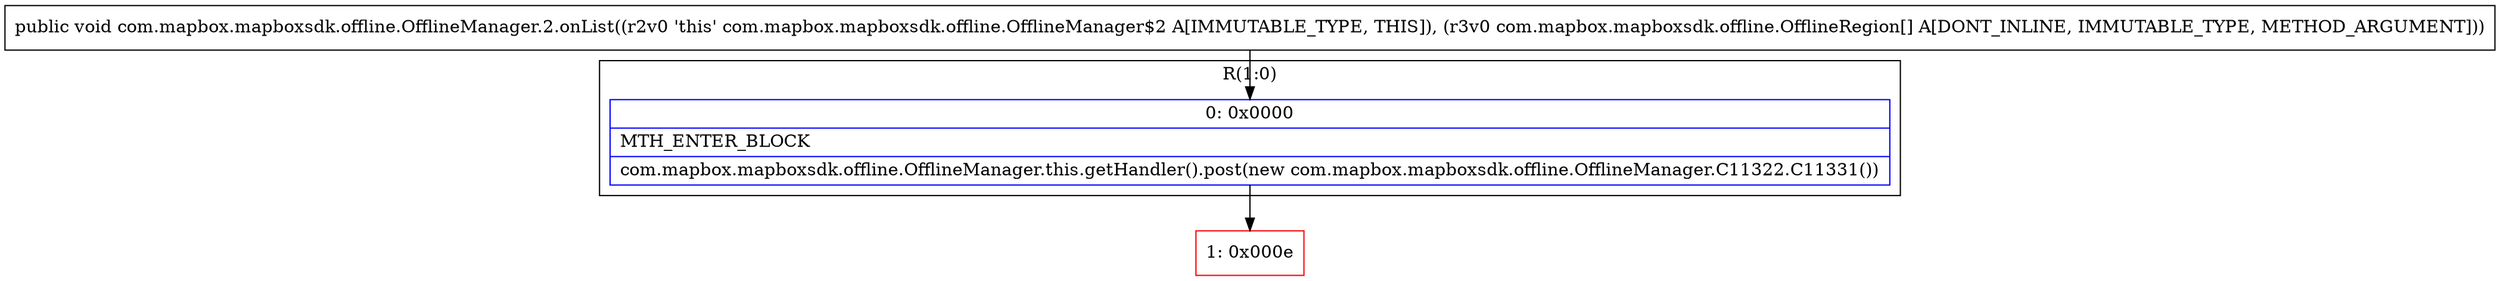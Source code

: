 digraph "CFG forcom.mapbox.mapboxsdk.offline.OfflineManager.2.onList([Lcom\/mapbox\/mapboxsdk\/offline\/OfflineRegion;)V" {
subgraph cluster_Region_1162952584 {
label = "R(1:0)";
node [shape=record,color=blue];
Node_0 [shape=record,label="{0\:\ 0x0000|MTH_ENTER_BLOCK\l|com.mapbox.mapboxsdk.offline.OfflineManager.this.getHandler().post(new com.mapbox.mapboxsdk.offline.OfflineManager.C11322.C11331())\l}"];
}
Node_1 [shape=record,color=red,label="{1\:\ 0x000e}"];
MethodNode[shape=record,label="{public void com.mapbox.mapboxsdk.offline.OfflineManager.2.onList((r2v0 'this' com.mapbox.mapboxsdk.offline.OfflineManager$2 A[IMMUTABLE_TYPE, THIS]), (r3v0 com.mapbox.mapboxsdk.offline.OfflineRegion[] A[DONT_INLINE, IMMUTABLE_TYPE, METHOD_ARGUMENT])) }"];
MethodNode -> Node_0;
Node_0 -> Node_1;
}

